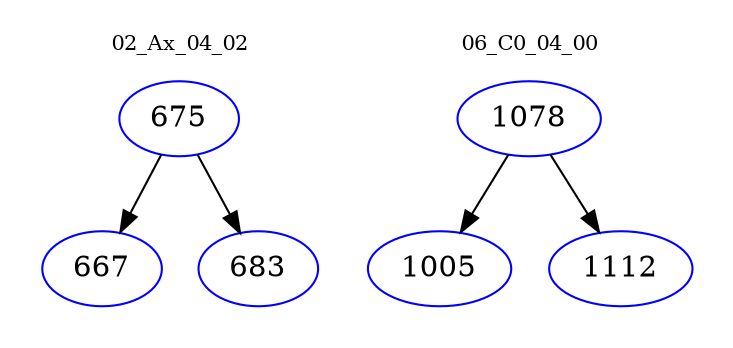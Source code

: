 digraph{
subgraph cluster_0 {
color = white
label = "02_Ax_04_02";
fontsize=10;
T0_675 [label="675", color="blue"]
T0_675 -> T0_667 [color="black"]
T0_667 [label="667", color="blue"]
T0_675 -> T0_683 [color="black"]
T0_683 [label="683", color="blue"]
}
subgraph cluster_1 {
color = white
label = "06_C0_04_00";
fontsize=10;
T1_1078 [label="1078", color="blue"]
T1_1078 -> T1_1005 [color="black"]
T1_1005 [label="1005", color="blue"]
T1_1078 -> T1_1112 [color="black"]
T1_1112 [label="1112", color="blue"]
}
}
